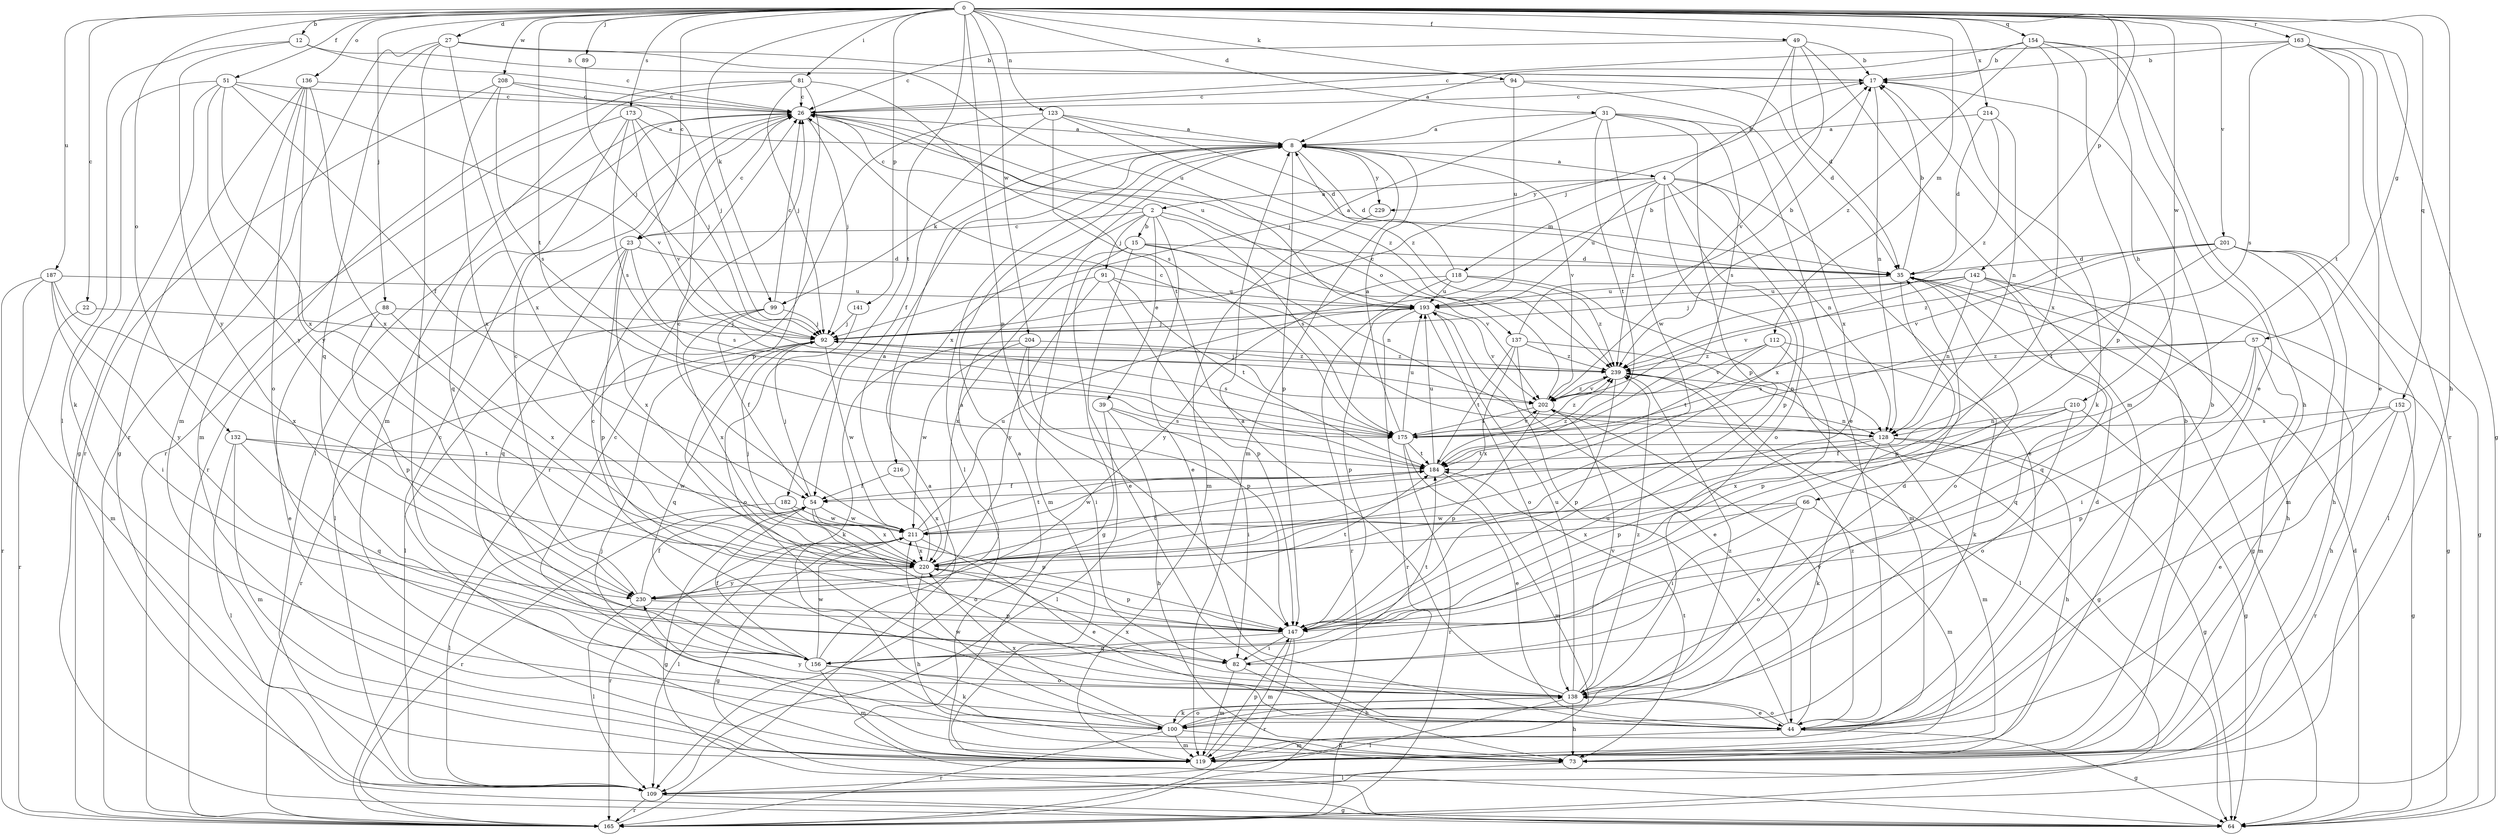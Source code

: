 strict digraph  {
0;
2;
4;
8;
12;
15;
17;
22;
23;
26;
27;
31;
35;
39;
44;
49;
51;
54;
57;
64;
66;
73;
81;
82;
88;
89;
91;
92;
94;
99;
100;
109;
112;
118;
119;
123;
128;
132;
136;
137;
138;
141;
142;
147;
152;
154;
156;
163;
165;
173;
175;
182;
184;
187;
193;
201;
202;
204;
208;
210;
211;
214;
216;
220;
229;
230;
239;
0 -> 12  [label=b];
0 -> 22  [label=c];
0 -> 23  [label=c];
0 -> 27  [label=d];
0 -> 31  [label=d];
0 -> 49  [label=f];
0 -> 51  [label=f];
0 -> 57  [label=g];
0 -> 66  [label=h];
0 -> 73  [label=h];
0 -> 81  [label=i];
0 -> 88  [label=j];
0 -> 89  [label=j];
0 -> 94  [label=k];
0 -> 99  [label=k];
0 -> 112  [label=m];
0 -> 123  [label=n];
0 -> 132  [label=o];
0 -> 136  [label=o];
0 -> 141  [label=p];
0 -> 142  [label=p];
0 -> 147  [label=p];
0 -> 152  [label=q];
0 -> 154  [label=q];
0 -> 163  [label=r];
0 -> 173  [label=s];
0 -> 182  [label=t];
0 -> 184  [label=t];
0 -> 187  [label=u];
0 -> 201  [label=v];
0 -> 204  [label=w];
0 -> 208  [label=w];
0 -> 210  [label=w];
0 -> 214  [label=x];
2 -> 15  [label=b];
2 -> 23  [label=c];
2 -> 26  [label=c];
2 -> 39  [label=e];
2 -> 44  [label=e];
2 -> 91  [label=j];
2 -> 137  [label=o];
2 -> 175  [label=s];
2 -> 216  [label=x];
4 -> 2  [label=a];
4 -> 17  [label=b];
4 -> 44  [label=e];
4 -> 118  [label=m];
4 -> 128  [label=n];
4 -> 138  [label=o];
4 -> 147  [label=p];
4 -> 193  [label=u];
4 -> 220  [label=x];
4 -> 229  [label=y];
4 -> 239  [label=z];
8 -> 4  [label=a];
8 -> 35  [label=d];
8 -> 99  [label=k];
8 -> 109  [label=l];
8 -> 119  [label=m];
8 -> 147  [label=p];
8 -> 202  [label=v];
8 -> 229  [label=y];
12 -> 17  [label=b];
12 -> 26  [label=c];
12 -> 109  [label=l];
12 -> 230  [label=y];
15 -> 35  [label=d];
15 -> 44  [label=e];
15 -> 64  [label=g];
15 -> 119  [label=m];
15 -> 128  [label=n];
15 -> 202  [label=v];
17 -> 26  [label=c];
17 -> 100  [label=k];
17 -> 128  [label=n];
22 -> 92  [label=j];
22 -> 165  [label=r];
23 -> 26  [label=c];
23 -> 35  [label=d];
23 -> 109  [label=l];
23 -> 147  [label=p];
23 -> 156  [label=q];
23 -> 175  [label=s];
23 -> 220  [label=x];
26 -> 8  [label=a];
26 -> 92  [label=j];
26 -> 109  [label=l];
26 -> 165  [label=r];
26 -> 193  [label=u];
26 -> 239  [label=z];
27 -> 17  [label=b];
27 -> 82  [label=i];
27 -> 156  [label=q];
27 -> 165  [label=r];
27 -> 193  [label=u];
27 -> 220  [label=x];
31 -> 8  [label=a];
31 -> 44  [label=e];
31 -> 92  [label=j];
31 -> 147  [label=p];
31 -> 175  [label=s];
31 -> 184  [label=t];
31 -> 211  [label=w];
35 -> 17  [label=b];
35 -> 64  [label=g];
35 -> 138  [label=o];
35 -> 147  [label=p];
35 -> 193  [label=u];
39 -> 73  [label=h];
39 -> 82  [label=i];
39 -> 109  [label=l];
39 -> 175  [label=s];
44 -> 17  [label=b];
44 -> 26  [label=c];
44 -> 35  [label=d];
44 -> 64  [label=g];
44 -> 119  [label=m];
44 -> 138  [label=o];
44 -> 193  [label=u];
44 -> 202  [label=v];
44 -> 239  [label=z];
49 -> 17  [label=b];
49 -> 26  [label=c];
49 -> 35  [label=d];
49 -> 92  [label=j];
49 -> 119  [label=m];
49 -> 202  [label=v];
51 -> 26  [label=c];
51 -> 54  [label=f];
51 -> 64  [label=g];
51 -> 100  [label=k];
51 -> 202  [label=v];
51 -> 220  [label=x];
51 -> 230  [label=y];
54 -> 64  [label=g];
54 -> 92  [label=j];
54 -> 138  [label=o];
54 -> 147  [label=p];
54 -> 165  [label=r];
54 -> 211  [label=w];
57 -> 73  [label=h];
57 -> 82  [label=i];
57 -> 119  [label=m];
57 -> 156  [label=q];
57 -> 175  [label=s];
57 -> 239  [label=z];
64 -> 35  [label=d];
66 -> 82  [label=i];
66 -> 119  [label=m];
66 -> 138  [label=o];
66 -> 211  [label=w];
66 -> 220  [label=x];
73 -> 26  [label=c];
73 -> 92  [label=j];
73 -> 109  [label=l];
73 -> 184  [label=t];
81 -> 26  [label=c];
81 -> 92  [label=j];
81 -> 119  [label=m];
81 -> 147  [label=p];
81 -> 165  [label=r];
81 -> 175  [label=s];
82 -> 73  [label=h];
82 -> 119  [label=m];
82 -> 184  [label=t];
88 -> 44  [label=e];
88 -> 92  [label=j];
88 -> 147  [label=p];
88 -> 220  [label=x];
89 -> 92  [label=j];
91 -> 147  [label=p];
91 -> 184  [label=t];
91 -> 193  [label=u];
91 -> 220  [label=x];
91 -> 230  [label=y];
92 -> 17  [label=b];
92 -> 156  [label=q];
92 -> 165  [label=r];
92 -> 175  [label=s];
92 -> 211  [label=w];
92 -> 239  [label=z];
94 -> 26  [label=c];
94 -> 35  [label=d];
94 -> 193  [label=u];
94 -> 220  [label=x];
99 -> 26  [label=c];
99 -> 54  [label=f];
99 -> 92  [label=j];
99 -> 109  [label=l];
99 -> 220  [label=x];
100 -> 73  [label=h];
100 -> 119  [label=m];
100 -> 138  [label=o];
100 -> 165  [label=r];
100 -> 211  [label=w];
100 -> 220  [label=x];
100 -> 230  [label=y];
100 -> 239  [label=z];
109 -> 64  [label=g];
109 -> 165  [label=r];
112 -> 100  [label=k];
112 -> 147  [label=p];
112 -> 184  [label=t];
112 -> 202  [label=v];
112 -> 239  [label=z];
118 -> 8  [label=a];
118 -> 119  [label=m];
118 -> 165  [label=r];
118 -> 193  [label=u];
118 -> 230  [label=y];
118 -> 239  [label=z];
119 -> 8  [label=a];
119 -> 17  [label=b];
119 -> 26  [label=c];
119 -> 147  [label=p];
123 -> 8  [label=a];
123 -> 35  [label=d];
123 -> 54  [label=f];
123 -> 165  [label=r];
123 -> 184  [label=t];
123 -> 239  [label=z];
128 -> 26  [label=c];
128 -> 64  [label=g];
128 -> 73  [label=h];
128 -> 100  [label=k];
128 -> 119  [label=m];
128 -> 147  [label=p];
128 -> 184  [label=t];
132 -> 109  [label=l];
132 -> 119  [label=m];
132 -> 156  [label=q];
132 -> 184  [label=t];
132 -> 211  [label=w];
136 -> 26  [label=c];
136 -> 64  [label=g];
136 -> 119  [label=m];
136 -> 138  [label=o];
136 -> 220  [label=x];
136 -> 230  [label=y];
137 -> 17  [label=b];
137 -> 44  [label=e];
137 -> 128  [label=n];
137 -> 184  [label=t];
137 -> 220  [label=x];
137 -> 239  [label=z];
138 -> 8  [label=a];
138 -> 35  [label=d];
138 -> 44  [label=e];
138 -> 73  [label=h];
138 -> 100  [label=k];
138 -> 109  [label=l];
138 -> 193  [label=u];
138 -> 202  [label=v];
138 -> 220  [label=x];
138 -> 239  [label=z];
141 -> 92  [label=j];
141 -> 138  [label=o];
142 -> 64  [label=g];
142 -> 73  [label=h];
142 -> 92  [label=j];
142 -> 128  [label=n];
142 -> 156  [label=q];
142 -> 193  [label=u];
142 -> 202  [label=v];
147 -> 82  [label=i];
147 -> 119  [label=m];
147 -> 156  [label=q];
147 -> 165  [label=r];
152 -> 44  [label=e];
152 -> 64  [label=g];
152 -> 147  [label=p];
152 -> 165  [label=r];
152 -> 175  [label=s];
154 -> 8  [label=a];
154 -> 17  [label=b];
154 -> 44  [label=e];
154 -> 73  [label=h];
154 -> 147  [label=p];
154 -> 220  [label=x];
154 -> 239  [label=z];
156 -> 8  [label=a];
156 -> 54  [label=f];
156 -> 100  [label=k];
156 -> 119  [label=m];
156 -> 138  [label=o];
156 -> 211  [label=w];
163 -> 17  [label=b];
163 -> 26  [label=c];
163 -> 44  [label=e];
163 -> 64  [label=g];
163 -> 165  [label=r];
163 -> 175  [label=s];
163 -> 184  [label=t];
165 -> 8  [label=a];
173 -> 8  [label=a];
173 -> 92  [label=j];
173 -> 119  [label=m];
173 -> 156  [label=q];
173 -> 175  [label=s];
173 -> 202  [label=v];
175 -> 8  [label=a];
175 -> 44  [label=e];
175 -> 165  [label=r];
175 -> 184  [label=t];
175 -> 193  [label=u];
175 -> 202  [label=v];
175 -> 239  [label=z];
182 -> 109  [label=l];
182 -> 211  [label=w];
182 -> 220  [label=x];
184 -> 54  [label=f];
184 -> 119  [label=m];
184 -> 193  [label=u];
184 -> 211  [label=w];
184 -> 239  [label=z];
187 -> 82  [label=i];
187 -> 119  [label=m];
187 -> 165  [label=r];
187 -> 193  [label=u];
187 -> 220  [label=x];
187 -> 230  [label=y];
193 -> 92  [label=j];
193 -> 138  [label=o];
193 -> 147  [label=p];
193 -> 165  [label=r];
193 -> 202  [label=v];
201 -> 35  [label=d];
201 -> 64  [label=g];
201 -> 73  [label=h];
201 -> 109  [label=l];
201 -> 119  [label=m];
201 -> 184  [label=t];
201 -> 202  [label=v];
201 -> 239  [label=z];
202 -> 26  [label=c];
202 -> 128  [label=n];
202 -> 147  [label=p];
202 -> 175  [label=s];
202 -> 239  [label=z];
204 -> 82  [label=i];
204 -> 100  [label=k];
204 -> 147  [label=p];
204 -> 211  [label=w];
204 -> 239  [label=z];
208 -> 26  [label=c];
208 -> 92  [label=j];
208 -> 165  [label=r];
208 -> 175  [label=s];
208 -> 220  [label=x];
210 -> 54  [label=f];
210 -> 64  [label=g];
210 -> 128  [label=n];
210 -> 138  [label=o];
210 -> 220  [label=x];
211 -> 26  [label=c];
211 -> 44  [label=e];
211 -> 64  [label=g];
211 -> 109  [label=l];
211 -> 165  [label=r];
211 -> 184  [label=t];
211 -> 193  [label=u];
211 -> 220  [label=x];
214 -> 8  [label=a];
214 -> 35  [label=d];
214 -> 128  [label=n];
214 -> 239  [label=z];
216 -> 54  [label=f];
216 -> 220  [label=x];
220 -> 8  [label=a];
220 -> 73  [label=h];
220 -> 92  [label=j];
220 -> 147  [label=p];
220 -> 184  [label=t];
220 -> 230  [label=y];
229 -> 119  [label=m];
230 -> 26  [label=c];
230 -> 54  [label=f];
230 -> 109  [label=l];
230 -> 147  [label=p];
230 -> 184  [label=t];
239 -> 64  [label=g];
239 -> 92  [label=j];
239 -> 109  [label=l];
239 -> 147  [label=p];
239 -> 202  [label=v];
}
